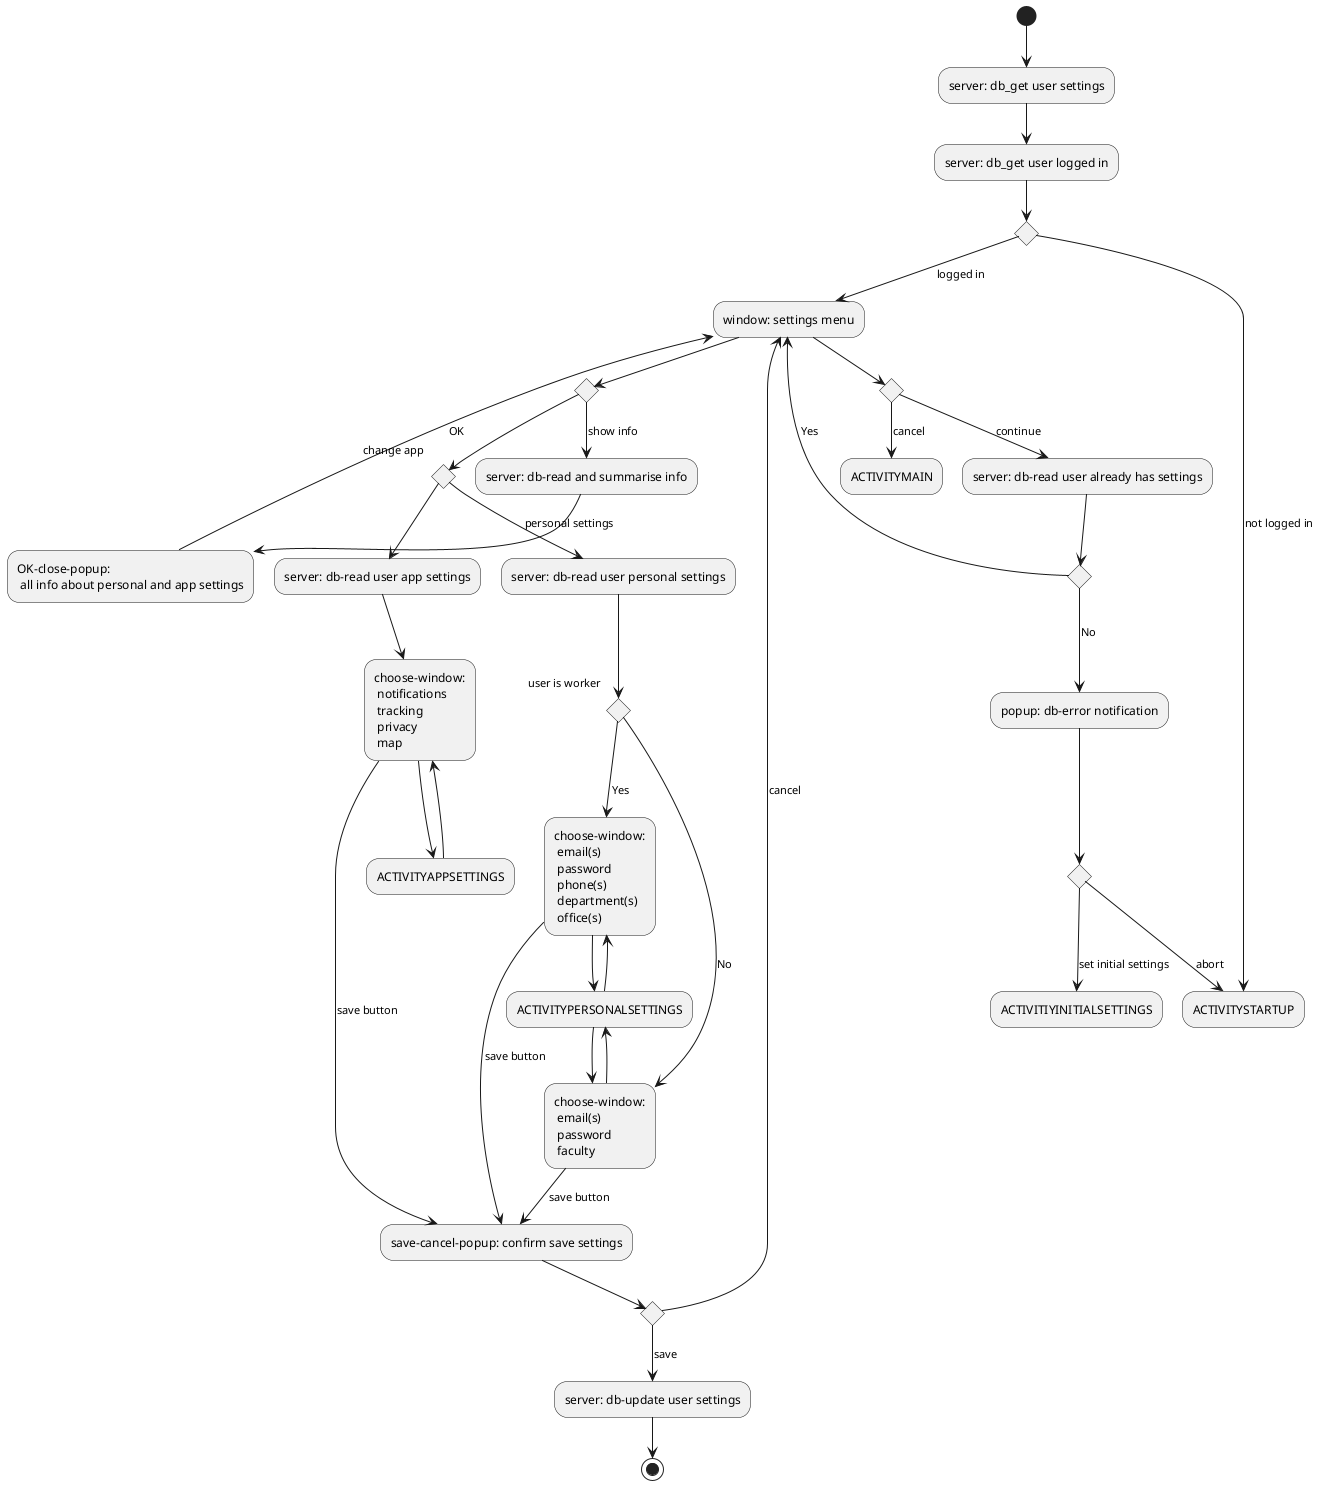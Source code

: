 @startuml
(*)  --> "server: db_get user settings"
--> "server: db_get user logged in"
if "" then
    --> [logged in] "window: settings menu"
    if "" then
        --> [cancel] "ACTIVITYMAIN"
    else
        --> [continue] "server: db-read user already has settings"
        if "" then
            --> [Yes] "window: settings menu"
            if "" then
                --> [show info] "server: db-read and summarise info"
                --> "OK-close-popup:\n all info about personal and app settings"
                --> [OK] "window: settings menu"
            else
                if "change app" then
                    --> "server: db-read user app settings"
                    --> "choose-window:\n notifications\n tracking\n privacy\n map"
                    --> "ACTIVITYAPPSETTINGS"
                    --> "choose-window:\n notifications\n tracking\n privacy\n map"
                    --> [save button] "save-cancel-popup: confirm save settings"
                else
                    --> [personal settings] "server: db-read user personal settings"
                    if "user is worker"
                        --> [Yes] "choose-window:\n email(s)\n password\n phone(s)\n department(s)\n office(s)"
                        --> "ACTIVITYPERSONALSETTINGS"
                        --> "choose-window:\n email(s)\n password\n phone(s)\n department(s)\n office(s)"
                        --> [save button] "save-cancel-popup: confirm save settings"
                    else
                        --> [No] "choose-window:\n email(s)\n password\n faculty"
                        --> "ACTIVITYPERSONALSETTINGS"
                        --> "choose-window:\n email(s)\n password\n faculty"
                    Endif
                Endif
            Endif
            --> [save button] "save-cancel-popup: confirm save settings"
            if "" then
                --> [save] "server: db-update user settings"
                --> (*)
            else
                --> [cancel] "window: settings menu"
            Endif
        else
            --> [No] "popup: db-error notification"
            if "" then
                --> [set initial settings] "ACTIVITIYINITIALSETTINGS"
            else
                --> [abort] "ACTIVITYSTARTUP"
            Endif
        Endif
    Endif
else
    --> [not logged in] "ACTIVITYSTARTUP"
Endif
@enduml